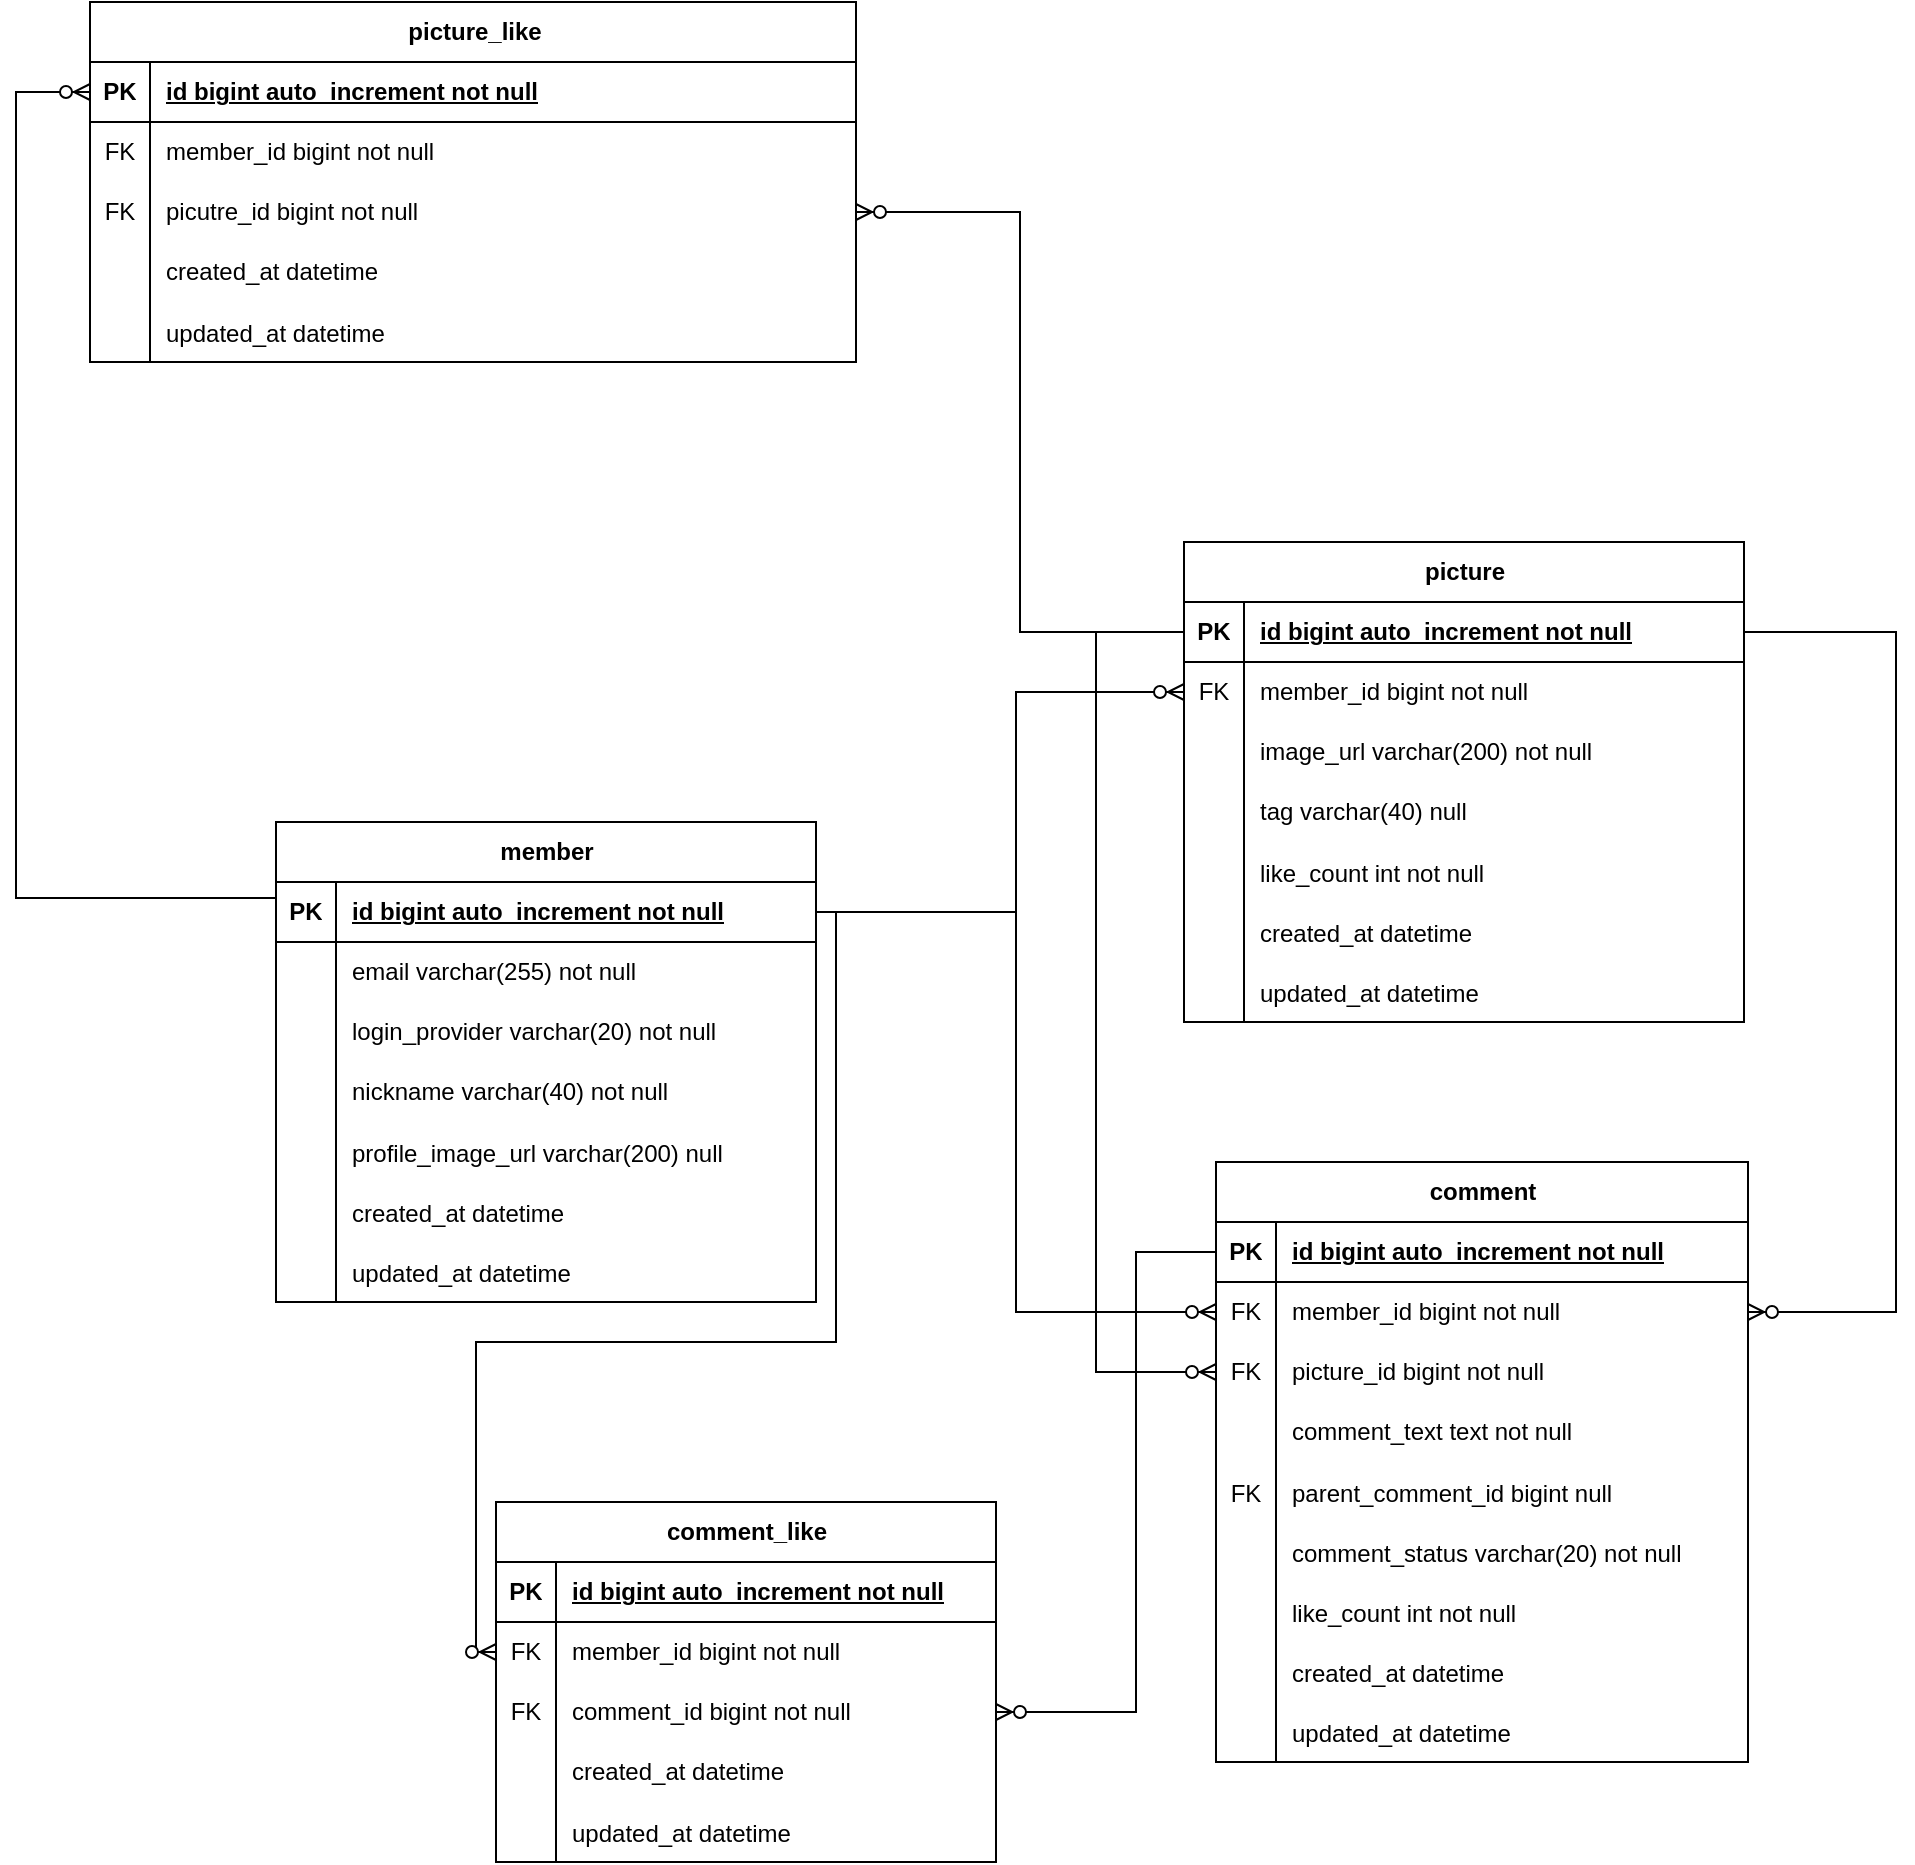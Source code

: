 <mxfile version="24.2.5" type="github">
  <diagram id="C5RBs43oDa-KdzZeNtuy" name="Page-1">
    <mxGraphModel dx="2069" dy="1954" grid="1" gridSize="10" guides="1" tooltips="1" connect="1" arrows="1" fold="1" page="1" pageScale="1" pageWidth="827" pageHeight="1169" math="0" shadow="0">
      <root>
        <mxCell id="WIyWlLk6GJQsqaUBKTNV-0" />
        <mxCell id="WIyWlLk6GJQsqaUBKTNV-1" parent="WIyWlLk6GJQsqaUBKTNV-0" />
        <mxCell id="ZYRQew-c0iRV19jDSgAl-0" value="member" style="shape=table;startSize=30;container=1;collapsible=1;childLayout=tableLayout;fixedRows=1;rowLines=0;fontStyle=1;align=center;resizeLast=1;html=1;" parent="WIyWlLk6GJQsqaUBKTNV-1" vertex="1">
          <mxGeometry x="-40" y="280" width="270" height="240" as="geometry" />
        </mxCell>
        <mxCell id="ZYRQew-c0iRV19jDSgAl-1" value="" style="shape=tableRow;horizontal=0;startSize=0;swimlaneHead=0;swimlaneBody=0;fillColor=none;collapsible=0;dropTarget=0;points=[[0,0.5],[1,0.5]];portConstraint=eastwest;top=0;left=0;right=0;bottom=1;" parent="ZYRQew-c0iRV19jDSgAl-0" vertex="1">
          <mxGeometry y="30" width="270" height="30" as="geometry" />
        </mxCell>
        <mxCell id="ZYRQew-c0iRV19jDSgAl-2" value="PK" style="shape=partialRectangle;connectable=0;fillColor=none;top=0;left=0;bottom=0;right=0;fontStyle=1;overflow=hidden;whiteSpace=wrap;html=1;" parent="ZYRQew-c0iRV19jDSgAl-1" vertex="1">
          <mxGeometry width="30" height="30" as="geometry">
            <mxRectangle width="30" height="30" as="alternateBounds" />
          </mxGeometry>
        </mxCell>
        <mxCell id="ZYRQew-c0iRV19jDSgAl-3" value="id bigint auto_increment not null" style="shape=partialRectangle;connectable=0;fillColor=none;top=0;left=0;bottom=0;right=0;align=left;spacingLeft=6;fontStyle=5;overflow=hidden;whiteSpace=wrap;html=1;" parent="ZYRQew-c0iRV19jDSgAl-1" vertex="1">
          <mxGeometry x="30" width="240" height="30" as="geometry">
            <mxRectangle width="240" height="30" as="alternateBounds" />
          </mxGeometry>
        </mxCell>
        <mxCell id="ZYRQew-c0iRV19jDSgAl-4" value="" style="shape=tableRow;horizontal=0;startSize=0;swimlaneHead=0;swimlaneBody=0;fillColor=none;collapsible=0;dropTarget=0;points=[[0,0.5],[1,0.5]];portConstraint=eastwest;top=0;left=0;right=0;bottom=0;" parent="ZYRQew-c0iRV19jDSgAl-0" vertex="1">
          <mxGeometry y="60" width="270" height="30" as="geometry" />
        </mxCell>
        <mxCell id="ZYRQew-c0iRV19jDSgAl-5" value="" style="shape=partialRectangle;connectable=0;fillColor=none;top=0;left=0;bottom=0;right=0;editable=1;overflow=hidden;whiteSpace=wrap;html=1;" parent="ZYRQew-c0iRV19jDSgAl-4" vertex="1">
          <mxGeometry width="30" height="30" as="geometry">
            <mxRectangle width="30" height="30" as="alternateBounds" />
          </mxGeometry>
        </mxCell>
        <mxCell id="ZYRQew-c0iRV19jDSgAl-6" value="email varchar(255) not null" style="shape=partialRectangle;connectable=0;fillColor=none;top=0;left=0;bottom=0;right=0;align=left;spacingLeft=6;overflow=hidden;whiteSpace=wrap;html=1;" parent="ZYRQew-c0iRV19jDSgAl-4" vertex="1">
          <mxGeometry x="30" width="240" height="30" as="geometry">
            <mxRectangle width="240" height="30" as="alternateBounds" />
          </mxGeometry>
        </mxCell>
        <mxCell id="ZYRQew-c0iRV19jDSgAl-7" value="" style="shape=tableRow;horizontal=0;startSize=0;swimlaneHead=0;swimlaneBody=0;fillColor=none;collapsible=0;dropTarget=0;points=[[0,0.5],[1,0.5]];portConstraint=eastwest;top=0;left=0;right=0;bottom=0;" parent="ZYRQew-c0iRV19jDSgAl-0" vertex="1">
          <mxGeometry y="90" width="270" height="30" as="geometry" />
        </mxCell>
        <mxCell id="ZYRQew-c0iRV19jDSgAl-8" value="" style="shape=partialRectangle;connectable=0;fillColor=none;top=0;left=0;bottom=0;right=0;editable=1;overflow=hidden;whiteSpace=wrap;html=1;" parent="ZYRQew-c0iRV19jDSgAl-7" vertex="1">
          <mxGeometry width="30" height="30" as="geometry">
            <mxRectangle width="30" height="30" as="alternateBounds" />
          </mxGeometry>
        </mxCell>
        <mxCell id="ZYRQew-c0iRV19jDSgAl-9" value="login_provider varchar(20) not null" style="shape=partialRectangle;connectable=0;fillColor=none;top=0;left=0;bottom=0;right=0;align=left;spacingLeft=6;overflow=hidden;whiteSpace=wrap;html=1;" parent="ZYRQew-c0iRV19jDSgAl-7" vertex="1">
          <mxGeometry x="30" width="240" height="30" as="geometry">
            <mxRectangle width="240" height="30" as="alternateBounds" />
          </mxGeometry>
        </mxCell>
        <mxCell id="ZYRQew-c0iRV19jDSgAl-10" value="" style="shape=tableRow;horizontal=0;startSize=0;swimlaneHead=0;swimlaneBody=0;fillColor=none;collapsible=0;dropTarget=0;points=[[0,0.5],[1,0.5]];portConstraint=eastwest;top=0;left=0;right=0;bottom=0;" parent="ZYRQew-c0iRV19jDSgAl-0" vertex="1">
          <mxGeometry y="120" width="270" height="30" as="geometry" />
        </mxCell>
        <mxCell id="ZYRQew-c0iRV19jDSgAl-11" value="" style="shape=partialRectangle;connectable=0;fillColor=none;top=0;left=0;bottom=0;right=0;editable=1;overflow=hidden;whiteSpace=wrap;html=1;" parent="ZYRQew-c0iRV19jDSgAl-10" vertex="1">
          <mxGeometry width="30" height="30" as="geometry">
            <mxRectangle width="30" height="30" as="alternateBounds" />
          </mxGeometry>
        </mxCell>
        <mxCell id="ZYRQew-c0iRV19jDSgAl-12" value="nickname varchar(40) not null" style="shape=partialRectangle;connectable=0;fillColor=none;top=0;left=0;bottom=0;right=0;align=left;spacingLeft=6;overflow=hidden;whiteSpace=wrap;html=1;" parent="ZYRQew-c0iRV19jDSgAl-10" vertex="1">
          <mxGeometry x="30" width="240" height="30" as="geometry">
            <mxRectangle width="240" height="30" as="alternateBounds" />
          </mxGeometry>
        </mxCell>
        <mxCell id="ZYRQew-c0iRV19jDSgAl-13" value="" style="shape=tableRow;horizontal=0;startSize=0;swimlaneHead=0;swimlaneBody=0;fillColor=none;collapsible=0;dropTarget=0;points=[[0,0.5],[1,0.5]];portConstraint=eastwest;top=0;left=0;right=0;bottom=0;" parent="ZYRQew-c0iRV19jDSgAl-0" vertex="1">
          <mxGeometry y="150" width="270" height="30" as="geometry" />
        </mxCell>
        <mxCell id="ZYRQew-c0iRV19jDSgAl-14" value="" style="shape=partialRectangle;connectable=0;fillColor=none;top=0;left=0;bottom=0;right=0;editable=1;overflow=hidden;" parent="ZYRQew-c0iRV19jDSgAl-13" vertex="1">
          <mxGeometry width="30" height="30" as="geometry">
            <mxRectangle width="30" height="30" as="alternateBounds" />
          </mxGeometry>
        </mxCell>
        <mxCell id="ZYRQew-c0iRV19jDSgAl-15" value="profile_image_url varchar(200) null" style="shape=partialRectangle;connectable=0;fillColor=none;top=0;left=0;bottom=0;right=0;align=left;spacingLeft=6;overflow=hidden;" parent="ZYRQew-c0iRV19jDSgAl-13" vertex="1">
          <mxGeometry x="30" width="240" height="30" as="geometry">
            <mxRectangle width="240" height="30" as="alternateBounds" />
          </mxGeometry>
        </mxCell>
        <mxCell id="ZYRQew-c0iRV19jDSgAl-16" value="" style="shape=tableRow;horizontal=0;startSize=0;swimlaneHead=0;swimlaneBody=0;fillColor=none;collapsible=0;dropTarget=0;points=[[0,0.5],[1,0.5]];portConstraint=eastwest;top=0;left=0;right=0;bottom=0;" parent="ZYRQew-c0iRV19jDSgAl-0" vertex="1">
          <mxGeometry y="180" width="270" height="30" as="geometry" />
        </mxCell>
        <mxCell id="ZYRQew-c0iRV19jDSgAl-17" value="" style="shape=partialRectangle;connectable=0;fillColor=none;top=0;left=0;bottom=0;right=0;editable=1;overflow=hidden;" parent="ZYRQew-c0iRV19jDSgAl-16" vertex="1">
          <mxGeometry width="30" height="30" as="geometry">
            <mxRectangle width="30" height="30" as="alternateBounds" />
          </mxGeometry>
        </mxCell>
        <mxCell id="ZYRQew-c0iRV19jDSgAl-18" value="created_at datetime" style="shape=partialRectangle;connectable=0;fillColor=none;top=0;left=0;bottom=0;right=0;align=left;spacingLeft=6;overflow=hidden;" parent="ZYRQew-c0iRV19jDSgAl-16" vertex="1">
          <mxGeometry x="30" width="240" height="30" as="geometry">
            <mxRectangle width="240" height="30" as="alternateBounds" />
          </mxGeometry>
        </mxCell>
        <mxCell id="ZYRQew-c0iRV19jDSgAl-19" value="" style="shape=tableRow;horizontal=0;startSize=0;swimlaneHead=0;swimlaneBody=0;fillColor=none;collapsible=0;dropTarget=0;points=[[0,0.5],[1,0.5]];portConstraint=eastwest;top=0;left=0;right=0;bottom=0;" parent="ZYRQew-c0iRV19jDSgAl-0" vertex="1">
          <mxGeometry y="210" width="270" height="30" as="geometry" />
        </mxCell>
        <mxCell id="ZYRQew-c0iRV19jDSgAl-20" value="" style="shape=partialRectangle;connectable=0;fillColor=none;top=0;left=0;bottom=0;right=0;editable=1;overflow=hidden;" parent="ZYRQew-c0iRV19jDSgAl-19" vertex="1">
          <mxGeometry width="30" height="30" as="geometry">
            <mxRectangle width="30" height="30" as="alternateBounds" />
          </mxGeometry>
        </mxCell>
        <mxCell id="ZYRQew-c0iRV19jDSgAl-21" value="updated_at datetime" style="shape=partialRectangle;connectable=0;fillColor=none;top=0;left=0;bottom=0;right=0;align=left;spacingLeft=6;overflow=hidden;" parent="ZYRQew-c0iRV19jDSgAl-19" vertex="1">
          <mxGeometry x="30" width="240" height="30" as="geometry">
            <mxRectangle width="240" height="30" as="alternateBounds" />
          </mxGeometry>
        </mxCell>
        <mxCell id="ZYRQew-c0iRV19jDSgAl-22" value="" style="fontSize=12;html=1;endArrow=ERzeroToMany;endFill=1;rounded=0;entryX=0;entryY=0.5;entryDx=0;entryDy=0;exitX=1;exitY=0.5;exitDx=0;exitDy=0;edgeStyle=orthogonalEdgeStyle;" parent="WIyWlLk6GJQsqaUBKTNV-1" source="ZYRQew-c0iRV19jDSgAl-1" target="ZYRQew-c0iRV19jDSgAl-43" edge="1">
          <mxGeometry width="100" height="100" relative="1" as="geometry">
            <mxPoint x="550" y="240" as="sourcePoint" />
            <mxPoint x="630" y="140" as="targetPoint" />
            <Array as="points">
              <mxPoint x="330" y="325" />
              <mxPoint x="330" y="215" />
            </Array>
          </mxGeometry>
        </mxCell>
        <mxCell id="ZYRQew-c0iRV19jDSgAl-23" value="picture_like" style="shape=table;startSize=30;container=1;collapsible=1;childLayout=tableLayout;fixedRows=1;rowLines=0;fontStyle=1;align=center;resizeLast=1;html=1;" parent="WIyWlLk6GJQsqaUBKTNV-1" vertex="1">
          <mxGeometry x="-133" y="-130" width="383" height="180" as="geometry" />
        </mxCell>
        <mxCell id="ZYRQew-c0iRV19jDSgAl-24" value="" style="shape=tableRow;horizontal=0;startSize=0;swimlaneHead=0;swimlaneBody=0;fillColor=none;collapsible=0;dropTarget=0;points=[[0,0.5],[1,0.5]];portConstraint=eastwest;top=0;left=0;right=0;bottom=1;" parent="ZYRQew-c0iRV19jDSgAl-23" vertex="1">
          <mxGeometry y="30" width="383" height="30" as="geometry" />
        </mxCell>
        <mxCell id="ZYRQew-c0iRV19jDSgAl-25" value="PK" style="shape=partialRectangle;connectable=0;fillColor=none;top=0;left=0;bottom=0;right=0;fontStyle=1;overflow=hidden;whiteSpace=wrap;html=1;" parent="ZYRQew-c0iRV19jDSgAl-24" vertex="1">
          <mxGeometry width="30" height="30" as="geometry">
            <mxRectangle width="30" height="30" as="alternateBounds" />
          </mxGeometry>
        </mxCell>
        <mxCell id="ZYRQew-c0iRV19jDSgAl-26" value="id bigint auto_increment not null" style="shape=partialRectangle;connectable=0;fillColor=none;top=0;left=0;bottom=0;right=0;align=left;spacingLeft=6;fontStyle=5;overflow=hidden;whiteSpace=wrap;html=1;" parent="ZYRQew-c0iRV19jDSgAl-24" vertex="1">
          <mxGeometry x="30" width="353" height="30" as="geometry">
            <mxRectangle width="353" height="30" as="alternateBounds" />
          </mxGeometry>
        </mxCell>
        <mxCell id="ZYRQew-c0iRV19jDSgAl-27" value="" style="shape=tableRow;horizontal=0;startSize=0;swimlaneHead=0;swimlaneBody=0;fillColor=none;collapsible=0;dropTarget=0;points=[[0,0.5],[1,0.5]];portConstraint=eastwest;top=0;left=0;right=0;bottom=0;" parent="ZYRQew-c0iRV19jDSgAl-23" vertex="1">
          <mxGeometry y="60" width="383" height="30" as="geometry" />
        </mxCell>
        <mxCell id="ZYRQew-c0iRV19jDSgAl-28" value="&lt;div&gt;FK&lt;/div&gt;" style="shape=partialRectangle;connectable=0;fillColor=none;top=0;left=0;bottom=0;right=0;editable=1;overflow=hidden;whiteSpace=wrap;html=1;" parent="ZYRQew-c0iRV19jDSgAl-27" vertex="1">
          <mxGeometry width="30" height="30" as="geometry">
            <mxRectangle width="30" height="30" as="alternateBounds" />
          </mxGeometry>
        </mxCell>
        <mxCell id="ZYRQew-c0iRV19jDSgAl-29" value="member_id bigint not null" style="shape=partialRectangle;connectable=0;fillColor=none;top=0;left=0;bottom=0;right=0;align=left;spacingLeft=6;overflow=hidden;whiteSpace=wrap;html=1;" parent="ZYRQew-c0iRV19jDSgAl-27" vertex="1">
          <mxGeometry x="30" width="353" height="30" as="geometry">
            <mxRectangle width="353" height="30" as="alternateBounds" />
          </mxGeometry>
        </mxCell>
        <mxCell id="ZYRQew-c0iRV19jDSgAl-30" value="" style="shape=tableRow;horizontal=0;startSize=0;swimlaneHead=0;swimlaneBody=0;fillColor=none;collapsible=0;dropTarget=0;points=[[0,0.5],[1,0.5]];portConstraint=eastwest;top=0;left=0;right=0;bottom=0;" parent="ZYRQew-c0iRV19jDSgAl-23" vertex="1">
          <mxGeometry y="90" width="383" height="30" as="geometry" />
        </mxCell>
        <mxCell id="ZYRQew-c0iRV19jDSgAl-31" value="FK" style="shape=partialRectangle;connectable=0;fillColor=none;top=0;left=0;bottom=0;right=0;editable=1;overflow=hidden;whiteSpace=wrap;html=1;" parent="ZYRQew-c0iRV19jDSgAl-30" vertex="1">
          <mxGeometry width="30" height="30" as="geometry">
            <mxRectangle width="30" height="30" as="alternateBounds" />
          </mxGeometry>
        </mxCell>
        <mxCell id="ZYRQew-c0iRV19jDSgAl-32" value="picutre_id bigint not null" style="shape=partialRectangle;connectable=0;fillColor=none;top=0;left=0;bottom=0;right=0;align=left;spacingLeft=6;overflow=hidden;whiteSpace=wrap;html=1;" parent="ZYRQew-c0iRV19jDSgAl-30" vertex="1">
          <mxGeometry x="30" width="353" height="30" as="geometry">
            <mxRectangle width="353" height="30" as="alternateBounds" />
          </mxGeometry>
        </mxCell>
        <mxCell id="ZYRQew-c0iRV19jDSgAl-33" value="" style="shape=tableRow;horizontal=0;startSize=0;swimlaneHead=0;swimlaneBody=0;fillColor=none;collapsible=0;dropTarget=0;points=[[0,0.5],[1,0.5]];portConstraint=eastwest;top=0;left=0;right=0;bottom=0;" parent="ZYRQew-c0iRV19jDSgAl-23" vertex="1">
          <mxGeometry y="120" width="383" height="30" as="geometry" />
        </mxCell>
        <mxCell id="ZYRQew-c0iRV19jDSgAl-34" value="" style="shape=partialRectangle;connectable=0;fillColor=none;top=0;left=0;bottom=0;right=0;editable=1;overflow=hidden;whiteSpace=wrap;html=1;" parent="ZYRQew-c0iRV19jDSgAl-33" vertex="1">
          <mxGeometry width="30" height="30" as="geometry">
            <mxRectangle width="30" height="30" as="alternateBounds" />
          </mxGeometry>
        </mxCell>
        <mxCell id="ZYRQew-c0iRV19jDSgAl-35" value="created_at datetime" style="shape=partialRectangle;connectable=0;fillColor=none;top=0;left=0;bottom=0;right=0;align=left;spacingLeft=6;overflow=hidden;whiteSpace=wrap;html=1;" parent="ZYRQew-c0iRV19jDSgAl-33" vertex="1">
          <mxGeometry x="30" width="353" height="30" as="geometry">
            <mxRectangle width="353" height="30" as="alternateBounds" />
          </mxGeometry>
        </mxCell>
        <mxCell id="ZYRQew-c0iRV19jDSgAl-36" value="" style="shape=tableRow;horizontal=0;startSize=0;swimlaneHead=0;swimlaneBody=0;fillColor=none;collapsible=0;dropTarget=0;points=[[0,0.5],[1,0.5]];portConstraint=eastwest;top=0;left=0;right=0;bottom=0;" parent="ZYRQew-c0iRV19jDSgAl-23" vertex="1">
          <mxGeometry y="150" width="383" height="30" as="geometry" />
        </mxCell>
        <mxCell id="ZYRQew-c0iRV19jDSgAl-37" value="" style="shape=partialRectangle;connectable=0;fillColor=none;top=0;left=0;bottom=0;right=0;editable=1;overflow=hidden;" parent="ZYRQew-c0iRV19jDSgAl-36" vertex="1">
          <mxGeometry width="30" height="30" as="geometry">
            <mxRectangle width="30" height="30" as="alternateBounds" />
          </mxGeometry>
        </mxCell>
        <mxCell id="ZYRQew-c0iRV19jDSgAl-38" value="updated_at datetime" style="shape=partialRectangle;connectable=0;fillColor=none;top=0;left=0;bottom=0;right=0;align=left;spacingLeft=6;overflow=hidden;" parent="ZYRQew-c0iRV19jDSgAl-36" vertex="1">
          <mxGeometry x="30" width="353" height="30" as="geometry">
            <mxRectangle width="353" height="30" as="alternateBounds" />
          </mxGeometry>
        </mxCell>
        <mxCell id="ZYRQew-c0iRV19jDSgAl-39" value="picture" style="shape=table;startSize=30;container=1;collapsible=1;childLayout=tableLayout;fixedRows=1;rowLines=0;fontStyle=1;align=center;resizeLast=1;html=1;" parent="WIyWlLk6GJQsqaUBKTNV-1" vertex="1">
          <mxGeometry x="414" y="140" width="280" height="240" as="geometry" />
        </mxCell>
        <mxCell id="ZYRQew-c0iRV19jDSgAl-40" value="" style="shape=tableRow;horizontal=0;startSize=0;swimlaneHead=0;swimlaneBody=0;fillColor=none;collapsible=0;dropTarget=0;points=[[0,0.5],[1,0.5]];portConstraint=eastwest;top=0;left=0;right=0;bottom=1;" parent="ZYRQew-c0iRV19jDSgAl-39" vertex="1">
          <mxGeometry y="30" width="280" height="30" as="geometry" />
        </mxCell>
        <mxCell id="ZYRQew-c0iRV19jDSgAl-41" value="PK" style="shape=partialRectangle;connectable=0;fillColor=none;top=0;left=0;bottom=0;right=0;fontStyle=1;overflow=hidden;whiteSpace=wrap;html=1;" parent="ZYRQew-c0iRV19jDSgAl-40" vertex="1">
          <mxGeometry width="30" height="30" as="geometry">
            <mxRectangle width="30" height="30" as="alternateBounds" />
          </mxGeometry>
        </mxCell>
        <mxCell id="ZYRQew-c0iRV19jDSgAl-42" value="id bigint auto_increment not null" style="shape=partialRectangle;connectable=0;fillColor=none;top=0;left=0;bottom=0;right=0;align=left;spacingLeft=6;fontStyle=5;overflow=hidden;whiteSpace=wrap;html=1;" parent="ZYRQew-c0iRV19jDSgAl-40" vertex="1">
          <mxGeometry x="30" width="250" height="30" as="geometry">
            <mxRectangle width="250" height="30" as="alternateBounds" />
          </mxGeometry>
        </mxCell>
        <mxCell id="ZYRQew-c0iRV19jDSgAl-43" value="" style="shape=tableRow;horizontal=0;startSize=0;swimlaneHead=0;swimlaneBody=0;fillColor=none;collapsible=0;dropTarget=0;points=[[0,0.5],[1,0.5]];portConstraint=eastwest;top=0;left=0;right=0;bottom=0;" parent="ZYRQew-c0iRV19jDSgAl-39" vertex="1">
          <mxGeometry y="60" width="280" height="30" as="geometry" />
        </mxCell>
        <mxCell id="ZYRQew-c0iRV19jDSgAl-44" value="FK" style="shape=partialRectangle;connectable=0;fillColor=none;top=0;left=0;bottom=0;right=0;editable=1;overflow=hidden;whiteSpace=wrap;html=1;" parent="ZYRQew-c0iRV19jDSgAl-43" vertex="1">
          <mxGeometry width="30" height="30" as="geometry">
            <mxRectangle width="30" height="30" as="alternateBounds" />
          </mxGeometry>
        </mxCell>
        <mxCell id="ZYRQew-c0iRV19jDSgAl-45" value="member_id bigint not null" style="shape=partialRectangle;connectable=0;fillColor=none;top=0;left=0;bottom=0;right=0;align=left;spacingLeft=6;overflow=hidden;whiteSpace=wrap;html=1;" parent="ZYRQew-c0iRV19jDSgAl-43" vertex="1">
          <mxGeometry x="30" width="250" height="30" as="geometry">
            <mxRectangle width="250" height="30" as="alternateBounds" />
          </mxGeometry>
        </mxCell>
        <mxCell id="ZYRQew-c0iRV19jDSgAl-46" value="" style="shape=tableRow;horizontal=0;startSize=0;swimlaneHead=0;swimlaneBody=0;fillColor=none;collapsible=0;dropTarget=0;points=[[0,0.5],[1,0.5]];portConstraint=eastwest;top=0;left=0;right=0;bottom=0;" parent="ZYRQew-c0iRV19jDSgAl-39" vertex="1">
          <mxGeometry y="90" width="280" height="30" as="geometry" />
        </mxCell>
        <mxCell id="ZYRQew-c0iRV19jDSgAl-47" value="" style="shape=partialRectangle;connectable=0;fillColor=none;top=0;left=0;bottom=0;right=0;editable=1;overflow=hidden;whiteSpace=wrap;html=1;" parent="ZYRQew-c0iRV19jDSgAl-46" vertex="1">
          <mxGeometry width="30" height="30" as="geometry">
            <mxRectangle width="30" height="30" as="alternateBounds" />
          </mxGeometry>
        </mxCell>
        <mxCell id="ZYRQew-c0iRV19jDSgAl-48" value="image_url varchar(200) not null" style="shape=partialRectangle;connectable=0;fillColor=none;top=0;left=0;bottom=0;right=0;align=left;spacingLeft=6;overflow=hidden;whiteSpace=wrap;html=1;" parent="ZYRQew-c0iRV19jDSgAl-46" vertex="1">
          <mxGeometry x="30" width="250" height="30" as="geometry">
            <mxRectangle width="250" height="30" as="alternateBounds" />
          </mxGeometry>
        </mxCell>
        <mxCell id="ZYRQew-c0iRV19jDSgAl-49" value="" style="shape=tableRow;horizontal=0;startSize=0;swimlaneHead=0;swimlaneBody=0;fillColor=none;collapsible=0;dropTarget=0;points=[[0,0.5],[1,0.5]];portConstraint=eastwest;top=0;left=0;right=0;bottom=0;" parent="ZYRQew-c0iRV19jDSgAl-39" vertex="1">
          <mxGeometry y="120" width="280" height="30" as="geometry" />
        </mxCell>
        <mxCell id="ZYRQew-c0iRV19jDSgAl-50" value="" style="shape=partialRectangle;connectable=0;fillColor=none;top=0;left=0;bottom=0;right=0;editable=1;overflow=hidden;whiteSpace=wrap;html=1;" parent="ZYRQew-c0iRV19jDSgAl-49" vertex="1">
          <mxGeometry width="30" height="30" as="geometry">
            <mxRectangle width="30" height="30" as="alternateBounds" />
          </mxGeometry>
        </mxCell>
        <mxCell id="ZYRQew-c0iRV19jDSgAl-51" value="tag varchar(40) null" style="shape=partialRectangle;connectable=0;fillColor=none;top=0;left=0;bottom=0;right=0;align=left;spacingLeft=6;overflow=hidden;whiteSpace=wrap;html=1;" parent="ZYRQew-c0iRV19jDSgAl-49" vertex="1">
          <mxGeometry x="30" width="250" height="30" as="geometry">
            <mxRectangle width="250" height="30" as="alternateBounds" />
          </mxGeometry>
        </mxCell>
        <mxCell id="ZYRQew-c0iRV19jDSgAl-52" value="" style="shape=tableRow;horizontal=0;startSize=0;swimlaneHead=0;swimlaneBody=0;fillColor=none;collapsible=0;dropTarget=0;points=[[0,0.5],[1,0.5]];portConstraint=eastwest;top=0;left=0;right=0;bottom=0;" parent="ZYRQew-c0iRV19jDSgAl-39" vertex="1">
          <mxGeometry y="150" width="280" height="30" as="geometry" />
        </mxCell>
        <mxCell id="ZYRQew-c0iRV19jDSgAl-53" value="" style="shape=partialRectangle;connectable=0;fillColor=none;top=0;left=0;bottom=0;right=0;editable=1;overflow=hidden;" parent="ZYRQew-c0iRV19jDSgAl-52" vertex="1">
          <mxGeometry width="30" height="30" as="geometry">
            <mxRectangle width="30" height="30" as="alternateBounds" />
          </mxGeometry>
        </mxCell>
        <mxCell id="ZYRQew-c0iRV19jDSgAl-54" value="like_count int not null" style="shape=partialRectangle;connectable=0;fillColor=none;top=0;left=0;bottom=0;right=0;align=left;spacingLeft=6;overflow=hidden;" parent="ZYRQew-c0iRV19jDSgAl-52" vertex="1">
          <mxGeometry x="30" width="250" height="30" as="geometry">
            <mxRectangle width="250" height="30" as="alternateBounds" />
          </mxGeometry>
        </mxCell>
        <mxCell id="ZYRQew-c0iRV19jDSgAl-55" value="" style="shape=tableRow;horizontal=0;startSize=0;swimlaneHead=0;swimlaneBody=0;fillColor=none;collapsible=0;dropTarget=0;points=[[0,0.5],[1,0.5]];portConstraint=eastwest;top=0;left=0;right=0;bottom=0;" parent="ZYRQew-c0iRV19jDSgAl-39" vertex="1">
          <mxGeometry y="180" width="280" height="30" as="geometry" />
        </mxCell>
        <mxCell id="ZYRQew-c0iRV19jDSgAl-56" value="" style="shape=partialRectangle;connectable=0;fillColor=none;top=0;left=0;bottom=0;right=0;editable=1;overflow=hidden;" parent="ZYRQew-c0iRV19jDSgAl-55" vertex="1">
          <mxGeometry width="30" height="30" as="geometry">
            <mxRectangle width="30" height="30" as="alternateBounds" />
          </mxGeometry>
        </mxCell>
        <mxCell id="ZYRQew-c0iRV19jDSgAl-57" value="created_at datetime" style="shape=partialRectangle;connectable=0;fillColor=none;top=0;left=0;bottom=0;right=0;align=left;spacingLeft=6;overflow=hidden;" parent="ZYRQew-c0iRV19jDSgAl-55" vertex="1">
          <mxGeometry x="30" width="250" height="30" as="geometry">
            <mxRectangle width="250" height="30" as="alternateBounds" />
          </mxGeometry>
        </mxCell>
        <mxCell id="ZYRQew-c0iRV19jDSgAl-58" value="" style="shape=tableRow;horizontal=0;startSize=0;swimlaneHead=0;swimlaneBody=0;fillColor=none;collapsible=0;dropTarget=0;points=[[0,0.5],[1,0.5]];portConstraint=eastwest;top=0;left=0;right=0;bottom=0;" parent="ZYRQew-c0iRV19jDSgAl-39" vertex="1">
          <mxGeometry y="210" width="280" height="30" as="geometry" />
        </mxCell>
        <mxCell id="ZYRQew-c0iRV19jDSgAl-59" value="" style="shape=partialRectangle;connectable=0;fillColor=none;top=0;left=0;bottom=0;right=0;editable=1;overflow=hidden;" parent="ZYRQew-c0iRV19jDSgAl-58" vertex="1">
          <mxGeometry width="30" height="30" as="geometry">
            <mxRectangle width="30" height="30" as="alternateBounds" />
          </mxGeometry>
        </mxCell>
        <mxCell id="ZYRQew-c0iRV19jDSgAl-60" value="updated_at datetime" style="shape=partialRectangle;connectable=0;fillColor=none;top=0;left=0;bottom=0;right=0;align=left;spacingLeft=6;overflow=hidden;" parent="ZYRQew-c0iRV19jDSgAl-58" vertex="1">
          <mxGeometry x="30" width="250" height="30" as="geometry">
            <mxRectangle width="250" height="30" as="alternateBounds" />
          </mxGeometry>
        </mxCell>
        <mxCell id="ZYRQew-c0iRV19jDSgAl-61" value="" style="fontSize=12;html=1;endArrow=ERzeroToMany;endFill=1;rounded=0;exitX=0;exitY=0.267;exitDx=0;exitDy=0;exitPerimeter=0;entryX=0;entryY=0.5;entryDx=0;entryDy=0;edgeStyle=orthogonalEdgeStyle;" parent="WIyWlLk6GJQsqaUBKTNV-1" source="ZYRQew-c0iRV19jDSgAl-1" target="ZYRQew-c0iRV19jDSgAl-24" edge="1">
          <mxGeometry width="100" height="100" relative="1" as="geometry">
            <mxPoint x="-160" y="390" as="sourcePoint" />
            <mxPoint x="-270" y="530" as="targetPoint" />
            <Array as="points">
              <mxPoint x="-170" y="318" />
              <mxPoint x="-170" y="-85" />
            </Array>
          </mxGeometry>
        </mxCell>
        <mxCell id="ZYRQew-c0iRV19jDSgAl-62" value="" style="fontSize=12;html=1;endArrow=ERzeroToMany;endFill=1;rounded=0;exitX=0;exitY=0.5;exitDx=0;exitDy=0;entryX=1;entryY=0.5;entryDx=0;entryDy=0;edgeStyle=orthogonalEdgeStyle;" parent="WIyWlLk6GJQsqaUBKTNV-1" source="ZYRQew-c0iRV19jDSgAl-40" target="ZYRQew-c0iRV19jDSgAl-30" edge="1">
          <mxGeometry width="100" height="100" relative="1" as="geometry">
            <mxPoint x="730" y="620" as="sourcePoint" />
            <mxPoint x="650" y="360" as="targetPoint" />
          </mxGeometry>
        </mxCell>
        <mxCell id="ZYRQew-c0iRV19jDSgAl-63" value="" style="fontSize=12;html=1;endArrow=ERzeroToMany;endFill=1;rounded=0;entryX=0;entryY=0.5;entryDx=0;entryDy=0;exitX=1;exitY=0.5;exitDx=0;exitDy=0;edgeStyle=orthogonalEdgeStyle;" parent="WIyWlLk6GJQsqaUBKTNV-1" source="ZYRQew-c0iRV19jDSgAl-1" target="ZYRQew-c0iRV19jDSgAl-69" edge="1">
          <mxGeometry width="100" height="100" relative="1" as="geometry">
            <mxPoint x="550" y="700" as="sourcePoint" />
            <mxPoint x="650" y="600" as="targetPoint" />
          </mxGeometry>
        </mxCell>
        <mxCell id="ZYRQew-c0iRV19jDSgAl-64" value="" style="fontSize=12;html=1;endArrow=ERzeroToMany;endFill=1;rounded=0;exitX=1;exitY=0.5;exitDx=0;exitDy=0;entryX=1;entryY=0.5;entryDx=0;entryDy=0;edgeStyle=orthogonalEdgeStyle;" parent="WIyWlLk6GJQsqaUBKTNV-1" source="ZYRQew-c0iRV19jDSgAl-40" target="ZYRQew-c0iRV19jDSgAl-69" edge="1">
          <mxGeometry width="100" height="100" relative="1" as="geometry">
            <mxPoint x="748.5" y="245" as="sourcePoint" />
            <mxPoint x="748.5" y="555" as="targetPoint" />
            <Array as="points">
              <mxPoint x="770" y="185" />
              <mxPoint x="770" y="525" />
            </Array>
          </mxGeometry>
        </mxCell>
        <mxCell id="ZYRQew-c0iRV19jDSgAl-65" value="comment" style="shape=table;startSize=30;container=1;collapsible=1;childLayout=tableLayout;fixedRows=1;rowLines=0;fontStyle=1;align=center;resizeLast=1;html=1;" parent="WIyWlLk6GJQsqaUBKTNV-1" vertex="1">
          <mxGeometry x="430" y="450" width="266" height="300" as="geometry" />
        </mxCell>
        <mxCell id="ZYRQew-c0iRV19jDSgAl-66" value="" style="shape=tableRow;horizontal=0;startSize=0;swimlaneHead=0;swimlaneBody=0;fillColor=none;collapsible=0;dropTarget=0;points=[[0,0.5],[1,0.5]];portConstraint=eastwest;top=0;left=0;right=0;bottom=1;" parent="ZYRQew-c0iRV19jDSgAl-65" vertex="1">
          <mxGeometry y="30" width="266" height="30" as="geometry" />
        </mxCell>
        <mxCell id="ZYRQew-c0iRV19jDSgAl-67" value="PK" style="shape=partialRectangle;connectable=0;fillColor=none;top=0;left=0;bottom=0;right=0;fontStyle=1;overflow=hidden;whiteSpace=wrap;html=1;" parent="ZYRQew-c0iRV19jDSgAl-66" vertex="1">
          <mxGeometry width="30" height="30" as="geometry">
            <mxRectangle width="30" height="30" as="alternateBounds" />
          </mxGeometry>
        </mxCell>
        <mxCell id="ZYRQew-c0iRV19jDSgAl-68" value="id bigint auto_increment not null" style="shape=partialRectangle;connectable=0;fillColor=none;top=0;left=0;bottom=0;right=0;align=left;spacingLeft=6;fontStyle=5;overflow=hidden;whiteSpace=wrap;html=1;" parent="ZYRQew-c0iRV19jDSgAl-66" vertex="1">
          <mxGeometry x="30" width="236" height="30" as="geometry">
            <mxRectangle width="236" height="30" as="alternateBounds" />
          </mxGeometry>
        </mxCell>
        <mxCell id="ZYRQew-c0iRV19jDSgAl-69" value="" style="shape=tableRow;horizontal=0;startSize=0;swimlaneHead=0;swimlaneBody=0;fillColor=none;collapsible=0;dropTarget=0;points=[[0,0.5],[1,0.5]];portConstraint=eastwest;top=0;left=0;right=0;bottom=0;" parent="ZYRQew-c0iRV19jDSgAl-65" vertex="1">
          <mxGeometry y="60" width="266" height="30" as="geometry" />
        </mxCell>
        <mxCell id="ZYRQew-c0iRV19jDSgAl-70" value="FK" style="shape=partialRectangle;connectable=0;fillColor=none;top=0;left=0;bottom=0;right=0;editable=1;overflow=hidden;whiteSpace=wrap;html=1;" parent="ZYRQew-c0iRV19jDSgAl-69" vertex="1">
          <mxGeometry width="30" height="30" as="geometry">
            <mxRectangle width="30" height="30" as="alternateBounds" />
          </mxGeometry>
        </mxCell>
        <mxCell id="ZYRQew-c0iRV19jDSgAl-71" value="member_id bigint not null" style="shape=partialRectangle;connectable=0;fillColor=none;top=0;left=0;bottom=0;right=0;align=left;spacingLeft=6;overflow=hidden;whiteSpace=wrap;html=1;" parent="ZYRQew-c0iRV19jDSgAl-69" vertex="1">
          <mxGeometry x="30" width="236" height="30" as="geometry">
            <mxRectangle width="236" height="30" as="alternateBounds" />
          </mxGeometry>
        </mxCell>
        <mxCell id="ZYRQew-c0iRV19jDSgAl-72" value="" style="shape=tableRow;horizontal=0;startSize=0;swimlaneHead=0;swimlaneBody=0;fillColor=none;collapsible=0;dropTarget=0;points=[[0,0.5],[1,0.5]];portConstraint=eastwest;top=0;left=0;right=0;bottom=0;" parent="ZYRQew-c0iRV19jDSgAl-65" vertex="1">
          <mxGeometry y="90" width="266" height="30" as="geometry" />
        </mxCell>
        <mxCell id="ZYRQew-c0iRV19jDSgAl-73" value="FK" style="shape=partialRectangle;connectable=0;fillColor=none;top=0;left=0;bottom=0;right=0;editable=1;overflow=hidden;whiteSpace=wrap;html=1;" parent="ZYRQew-c0iRV19jDSgAl-72" vertex="1">
          <mxGeometry width="30" height="30" as="geometry">
            <mxRectangle width="30" height="30" as="alternateBounds" />
          </mxGeometry>
        </mxCell>
        <mxCell id="ZYRQew-c0iRV19jDSgAl-74" value="picture_id bigint not null" style="shape=partialRectangle;connectable=0;fillColor=none;top=0;left=0;bottom=0;right=0;align=left;spacingLeft=6;overflow=hidden;whiteSpace=wrap;html=1;" parent="ZYRQew-c0iRV19jDSgAl-72" vertex="1">
          <mxGeometry x="30" width="236" height="30" as="geometry">
            <mxRectangle width="236" height="30" as="alternateBounds" />
          </mxGeometry>
        </mxCell>
        <mxCell id="ZYRQew-c0iRV19jDSgAl-75" value="" style="shape=tableRow;horizontal=0;startSize=0;swimlaneHead=0;swimlaneBody=0;fillColor=none;collapsible=0;dropTarget=0;points=[[0,0.5],[1,0.5]];portConstraint=eastwest;top=0;left=0;right=0;bottom=0;" parent="ZYRQew-c0iRV19jDSgAl-65" vertex="1">
          <mxGeometry y="120" width="266" height="30" as="geometry" />
        </mxCell>
        <mxCell id="ZYRQew-c0iRV19jDSgAl-76" value="" style="shape=partialRectangle;connectable=0;fillColor=none;top=0;left=0;bottom=0;right=0;editable=1;overflow=hidden;whiteSpace=wrap;html=1;" parent="ZYRQew-c0iRV19jDSgAl-75" vertex="1">
          <mxGeometry width="30" height="30" as="geometry">
            <mxRectangle width="30" height="30" as="alternateBounds" />
          </mxGeometry>
        </mxCell>
        <mxCell id="ZYRQew-c0iRV19jDSgAl-77" value="comment_text text not null" style="shape=partialRectangle;connectable=0;fillColor=none;top=0;left=0;bottom=0;right=0;align=left;spacingLeft=6;overflow=hidden;whiteSpace=wrap;html=1;" parent="ZYRQew-c0iRV19jDSgAl-75" vertex="1">
          <mxGeometry x="30" width="236" height="30" as="geometry">
            <mxRectangle width="236" height="30" as="alternateBounds" />
          </mxGeometry>
        </mxCell>
        <mxCell id="ZYRQew-c0iRV19jDSgAl-78" value="" style="shape=tableRow;horizontal=0;startSize=0;swimlaneHead=0;swimlaneBody=0;fillColor=none;collapsible=0;dropTarget=0;points=[[0,0.5],[1,0.5]];portConstraint=eastwest;top=0;left=0;right=0;bottom=0;" parent="ZYRQew-c0iRV19jDSgAl-65" vertex="1">
          <mxGeometry y="150" width="266" height="30" as="geometry" />
        </mxCell>
        <mxCell id="ZYRQew-c0iRV19jDSgAl-79" value="FK" style="shape=partialRectangle;connectable=0;fillColor=none;top=0;left=0;bottom=0;right=0;editable=1;overflow=hidden;" parent="ZYRQew-c0iRV19jDSgAl-78" vertex="1">
          <mxGeometry width="30" height="30" as="geometry">
            <mxRectangle width="30" height="30" as="alternateBounds" />
          </mxGeometry>
        </mxCell>
        <mxCell id="ZYRQew-c0iRV19jDSgAl-80" value="parent_comment_id bigint null" style="shape=partialRectangle;connectable=0;fillColor=none;top=0;left=0;bottom=0;right=0;align=left;spacingLeft=6;overflow=hidden;" parent="ZYRQew-c0iRV19jDSgAl-78" vertex="1">
          <mxGeometry x="30" width="236" height="30" as="geometry">
            <mxRectangle width="236" height="30" as="alternateBounds" />
          </mxGeometry>
        </mxCell>
        <mxCell id="ZYRQew-c0iRV19jDSgAl-81" value="" style="shape=tableRow;horizontal=0;startSize=0;swimlaneHead=0;swimlaneBody=0;fillColor=none;collapsible=0;dropTarget=0;points=[[0,0.5],[1,0.5]];portConstraint=eastwest;top=0;left=0;right=0;bottom=0;" parent="ZYRQew-c0iRV19jDSgAl-65" vertex="1">
          <mxGeometry y="180" width="266" height="30" as="geometry" />
        </mxCell>
        <mxCell id="ZYRQew-c0iRV19jDSgAl-82" value="" style="shape=partialRectangle;connectable=0;fillColor=none;top=0;left=0;bottom=0;right=0;editable=1;overflow=hidden;" parent="ZYRQew-c0iRV19jDSgAl-81" vertex="1">
          <mxGeometry width="30" height="30" as="geometry">
            <mxRectangle width="30" height="30" as="alternateBounds" />
          </mxGeometry>
        </mxCell>
        <mxCell id="ZYRQew-c0iRV19jDSgAl-83" value="comment_status varchar(20) not null" style="shape=partialRectangle;connectable=0;fillColor=none;top=0;left=0;bottom=0;right=0;align=left;spacingLeft=6;overflow=hidden;" parent="ZYRQew-c0iRV19jDSgAl-81" vertex="1">
          <mxGeometry x="30" width="236" height="30" as="geometry">
            <mxRectangle width="236" height="30" as="alternateBounds" />
          </mxGeometry>
        </mxCell>
        <mxCell id="XJac74hVsaHMN-pz74FK-16" value="" style="shape=tableRow;horizontal=0;startSize=0;swimlaneHead=0;swimlaneBody=0;fillColor=none;collapsible=0;dropTarget=0;points=[[0,0.5],[1,0.5]];portConstraint=eastwest;top=0;left=0;right=0;bottom=0;" vertex="1" parent="ZYRQew-c0iRV19jDSgAl-65">
          <mxGeometry y="210" width="266" height="30" as="geometry" />
        </mxCell>
        <mxCell id="XJac74hVsaHMN-pz74FK-17" value="" style="shape=partialRectangle;connectable=0;fillColor=none;top=0;left=0;bottom=0;right=0;editable=1;overflow=hidden;" vertex="1" parent="XJac74hVsaHMN-pz74FK-16">
          <mxGeometry width="30" height="30" as="geometry">
            <mxRectangle width="30" height="30" as="alternateBounds" />
          </mxGeometry>
        </mxCell>
        <mxCell id="XJac74hVsaHMN-pz74FK-18" value="like_count int not null" style="shape=partialRectangle;connectable=0;fillColor=none;top=0;left=0;bottom=0;right=0;align=left;spacingLeft=6;overflow=hidden;" vertex="1" parent="XJac74hVsaHMN-pz74FK-16">
          <mxGeometry x="30" width="236" height="30" as="geometry">
            <mxRectangle width="236" height="30" as="alternateBounds" />
          </mxGeometry>
        </mxCell>
        <mxCell id="ZYRQew-c0iRV19jDSgAl-84" value="" style="shape=tableRow;horizontal=0;startSize=0;swimlaneHead=0;swimlaneBody=0;fillColor=none;collapsible=0;dropTarget=0;points=[[0,0.5],[1,0.5]];portConstraint=eastwest;top=0;left=0;right=0;bottom=0;" parent="ZYRQew-c0iRV19jDSgAl-65" vertex="1">
          <mxGeometry y="240" width="266" height="30" as="geometry" />
        </mxCell>
        <mxCell id="ZYRQew-c0iRV19jDSgAl-85" value="" style="shape=partialRectangle;connectable=0;fillColor=none;top=0;left=0;bottom=0;right=0;editable=1;overflow=hidden;" parent="ZYRQew-c0iRV19jDSgAl-84" vertex="1">
          <mxGeometry width="30" height="30" as="geometry">
            <mxRectangle width="30" height="30" as="alternateBounds" />
          </mxGeometry>
        </mxCell>
        <mxCell id="ZYRQew-c0iRV19jDSgAl-86" value="created_at datetime" style="shape=partialRectangle;connectable=0;fillColor=none;top=0;left=0;bottom=0;right=0;align=left;spacingLeft=6;overflow=hidden;" parent="ZYRQew-c0iRV19jDSgAl-84" vertex="1">
          <mxGeometry x="30" width="236" height="30" as="geometry">
            <mxRectangle width="236" height="30" as="alternateBounds" />
          </mxGeometry>
        </mxCell>
        <mxCell id="ZYRQew-c0iRV19jDSgAl-87" value="" style="shape=tableRow;horizontal=0;startSize=0;swimlaneHead=0;swimlaneBody=0;fillColor=none;collapsible=0;dropTarget=0;points=[[0,0.5],[1,0.5]];portConstraint=eastwest;top=0;left=0;right=0;bottom=0;" parent="ZYRQew-c0iRV19jDSgAl-65" vertex="1">
          <mxGeometry y="270" width="266" height="30" as="geometry" />
        </mxCell>
        <mxCell id="ZYRQew-c0iRV19jDSgAl-88" value="" style="shape=partialRectangle;connectable=0;fillColor=none;top=0;left=0;bottom=0;right=0;editable=1;overflow=hidden;" parent="ZYRQew-c0iRV19jDSgAl-87" vertex="1">
          <mxGeometry width="30" height="30" as="geometry">
            <mxRectangle width="30" height="30" as="alternateBounds" />
          </mxGeometry>
        </mxCell>
        <mxCell id="ZYRQew-c0iRV19jDSgAl-89" value="updated_at datetime" style="shape=partialRectangle;connectable=0;fillColor=none;top=0;left=0;bottom=0;right=0;align=left;spacingLeft=6;overflow=hidden;" parent="ZYRQew-c0iRV19jDSgAl-87" vertex="1">
          <mxGeometry x="30" width="236" height="30" as="geometry">
            <mxRectangle width="236" height="30" as="alternateBounds" />
          </mxGeometry>
        </mxCell>
        <mxCell id="ZYRQew-c0iRV19jDSgAl-90" value="" style="fontSize=12;html=1;endArrow=ERzeroToMany;endFill=1;rounded=0;entryX=0;entryY=0.5;entryDx=0;entryDy=0;edgeStyle=orthogonalEdgeStyle;exitX=0;exitY=0.5;exitDx=0;exitDy=0;" parent="WIyWlLk6GJQsqaUBKTNV-1" source="ZYRQew-c0iRV19jDSgAl-40" target="ZYRQew-c0iRV19jDSgAl-72" edge="1">
          <mxGeometry width="100" height="100" relative="1" as="geometry">
            <mxPoint x="260" y="190" as="sourcePoint" />
            <mxPoint x="260" y="682" as="targetPoint" />
            <Array as="points">
              <mxPoint x="370" y="185" />
              <mxPoint x="370" y="555" />
            </Array>
          </mxGeometry>
        </mxCell>
        <mxCell id="XJac74hVsaHMN-pz74FK-0" value="comment_like" style="shape=table;startSize=30;container=1;collapsible=1;childLayout=tableLayout;fixedRows=1;rowLines=0;fontStyle=1;align=center;resizeLast=1;html=1;" vertex="1" parent="WIyWlLk6GJQsqaUBKTNV-1">
          <mxGeometry x="70" y="620" width="250" height="180" as="geometry" />
        </mxCell>
        <mxCell id="XJac74hVsaHMN-pz74FK-1" value="" style="shape=tableRow;horizontal=0;startSize=0;swimlaneHead=0;swimlaneBody=0;fillColor=none;collapsible=0;dropTarget=0;points=[[0,0.5],[1,0.5]];portConstraint=eastwest;top=0;left=0;right=0;bottom=1;" vertex="1" parent="XJac74hVsaHMN-pz74FK-0">
          <mxGeometry y="30" width="250" height="30" as="geometry" />
        </mxCell>
        <mxCell id="XJac74hVsaHMN-pz74FK-2" value="PK" style="shape=partialRectangle;connectable=0;fillColor=none;top=0;left=0;bottom=0;right=0;fontStyle=1;overflow=hidden;whiteSpace=wrap;html=1;" vertex="1" parent="XJac74hVsaHMN-pz74FK-1">
          <mxGeometry width="30" height="30" as="geometry">
            <mxRectangle width="30" height="30" as="alternateBounds" />
          </mxGeometry>
        </mxCell>
        <mxCell id="XJac74hVsaHMN-pz74FK-3" value="id bigint auto_increment not null" style="shape=partialRectangle;connectable=0;fillColor=none;top=0;left=0;bottom=0;right=0;align=left;spacingLeft=6;fontStyle=5;overflow=hidden;whiteSpace=wrap;html=1;" vertex="1" parent="XJac74hVsaHMN-pz74FK-1">
          <mxGeometry x="30" width="220" height="30" as="geometry">
            <mxRectangle width="220" height="30" as="alternateBounds" />
          </mxGeometry>
        </mxCell>
        <mxCell id="XJac74hVsaHMN-pz74FK-4" value="" style="shape=tableRow;horizontal=0;startSize=0;swimlaneHead=0;swimlaneBody=0;fillColor=none;collapsible=0;dropTarget=0;points=[[0,0.5],[1,0.5]];portConstraint=eastwest;top=0;left=0;right=0;bottom=0;" vertex="1" parent="XJac74hVsaHMN-pz74FK-0">
          <mxGeometry y="60" width="250" height="30" as="geometry" />
        </mxCell>
        <mxCell id="XJac74hVsaHMN-pz74FK-5" value="FK" style="shape=partialRectangle;connectable=0;fillColor=none;top=0;left=0;bottom=0;right=0;editable=1;overflow=hidden;whiteSpace=wrap;html=1;" vertex="1" parent="XJac74hVsaHMN-pz74FK-4">
          <mxGeometry width="30" height="30" as="geometry">
            <mxRectangle width="30" height="30" as="alternateBounds" />
          </mxGeometry>
        </mxCell>
        <mxCell id="XJac74hVsaHMN-pz74FK-6" value="member_id bigint not null" style="shape=partialRectangle;connectable=0;fillColor=none;top=0;left=0;bottom=0;right=0;align=left;spacingLeft=6;overflow=hidden;whiteSpace=wrap;html=1;" vertex="1" parent="XJac74hVsaHMN-pz74FK-4">
          <mxGeometry x="30" width="220" height="30" as="geometry">
            <mxRectangle width="220" height="30" as="alternateBounds" />
          </mxGeometry>
        </mxCell>
        <mxCell id="XJac74hVsaHMN-pz74FK-7" value="" style="shape=tableRow;horizontal=0;startSize=0;swimlaneHead=0;swimlaneBody=0;fillColor=none;collapsible=0;dropTarget=0;points=[[0,0.5],[1,0.5]];portConstraint=eastwest;top=0;left=0;right=0;bottom=0;" vertex="1" parent="XJac74hVsaHMN-pz74FK-0">
          <mxGeometry y="90" width="250" height="30" as="geometry" />
        </mxCell>
        <mxCell id="XJac74hVsaHMN-pz74FK-8" value="FK" style="shape=partialRectangle;connectable=0;fillColor=none;top=0;left=0;bottom=0;right=0;editable=1;overflow=hidden;whiteSpace=wrap;html=1;" vertex="1" parent="XJac74hVsaHMN-pz74FK-7">
          <mxGeometry width="30" height="30" as="geometry">
            <mxRectangle width="30" height="30" as="alternateBounds" />
          </mxGeometry>
        </mxCell>
        <mxCell id="XJac74hVsaHMN-pz74FK-9" value="comment_id bigint not null" style="shape=partialRectangle;connectable=0;fillColor=none;top=0;left=0;bottom=0;right=0;align=left;spacingLeft=6;overflow=hidden;whiteSpace=wrap;html=1;" vertex="1" parent="XJac74hVsaHMN-pz74FK-7">
          <mxGeometry x="30" width="220" height="30" as="geometry">
            <mxRectangle width="220" height="30" as="alternateBounds" />
          </mxGeometry>
        </mxCell>
        <mxCell id="XJac74hVsaHMN-pz74FK-10" value="" style="shape=tableRow;horizontal=0;startSize=0;swimlaneHead=0;swimlaneBody=0;fillColor=none;collapsible=0;dropTarget=0;points=[[0,0.5],[1,0.5]];portConstraint=eastwest;top=0;left=0;right=0;bottom=0;" vertex="1" parent="XJac74hVsaHMN-pz74FK-0">
          <mxGeometry y="120" width="250" height="30" as="geometry" />
        </mxCell>
        <mxCell id="XJac74hVsaHMN-pz74FK-11" value="" style="shape=partialRectangle;connectable=0;fillColor=none;top=0;left=0;bottom=0;right=0;editable=1;overflow=hidden;whiteSpace=wrap;html=1;" vertex="1" parent="XJac74hVsaHMN-pz74FK-10">
          <mxGeometry width="30" height="30" as="geometry">
            <mxRectangle width="30" height="30" as="alternateBounds" />
          </mxGeometry>
        </mxCell>
        <mxCell id="XJac74hVsaHMN-pz74FK-12" value="created_at datetime" style="shape=partialRectangle;connectable=0;fillColor=none;top=0;left=0;bottom=0;right=0;align=left;spacingLeft=6;overflow=hidden;whiteSpace=wrap;html=1;" vertex="1" parent="XJac74hVsaHMN-pz74FK-10">
          <mxGeometry x="30" width="220" height="30" as="geometry">
            <mxRectangle width="220" height="30" as="alternateBounds" />
          </mxGeometry>
        </mxCell>
        <mxCell id="XJac74hVsaHMN-pz74FK-13" value="" style="shape=tableRow;horizontal=0;startSize=0;swimlaneHead=0;swimlaneBody=0;fillColor=none;collapsible=0;dropTarget=0;points=[[0,0.5],[1,0.5]];portConstraint=eastwest;top=0;left=0;right=0;bottom=0;" vertex="1" parent="XJac74hVsaHMN-pz74FK-0">
          <mxGeometry y="150" width="250" height="30" as="geometry" />
        </mxCell>
        <mxCell id="XJac74hVsaHMN-pz74FK-14" value="" style="shape=partialRectangle;connectable=0;fillColor=none;top=0;left=0;bottom=0;right=0;editable=1;overflow=hidden;" vertex="1" parent="XJac74hVsaHMN-pz74FK-13">
          <mxGeometry width="30" height="30" as="geometry">
            <mxRectangle width="30" height="30" as="alternateBounds" />
          </mxGeometry>
        </mxCell>
        <mxCell id="XJac74hVsaHMN-pz74FK-15" value="updated_at datetime" style="shape=partialRectangle;connectable=0;fillColor=none;top=0;left=0;bottom=0;right=0;align=left;spacingLeft=6;overflow=hidden;" vertex="1" parent="XJac74hVsaHMN-pz74FK-13">
          <mxGeometry x="30" width="220" height="30" as="geometry">
            <mxRectangle width="220" height="30" as="alternateBounds" />
          </mxGeometry>
        </mxCell>
        <mxCell id="XJac74hVsaHMN-pz74FK-19" value="" style="fontSize=12;html=1;endArrow=ERzeroToMany;endFill=1;rounded=0;entryX=0;entryY=0.5;entryDx=0;entryDy=0;edgeStyle=orthogonalEdgeStyle;" edge="1" parent="WIyWlLk6GJQsqaUBKTNV-1" source="ZYRQew-c0iRV19jDSgAl-1" target="XJac74hVsaHMN-pz74FK-4">
          <mxGeometry width="100" height="100" relative="1" as="geometry">
            <mxPoint x="270" y="500" as="sourcePoint" />
            <mxPoint x="370" y="400" as="targetPoint" />
            <Array as="points">
              <mxPoint x="240" y="325" />
              <mxPoint x="240" y="540" />
              <mxPoint x="60" y="540" />
              <mxPoint x="60" y="695" />
            </Array>
          </mxGeometry>
        </mxCell>
        <mxCell id="XJac74hVsaHMN-pz74FK-20" value="" style="edgeStyle=orthogonalEdgeStyle;fontSize=12;html=1;endArrow=ERzeroToMany;endFill=1;rounded=0;exitX=0;exitY=0.5;exitDx=0;exitDy=0;" edge="1" parent="WIyWlLk6GJQsqaUBKTNV-1" source="ZYRQew-c0iRV19jDSgAl-66" target="XJac74hVsaHMN-pz74FK-7">
          <mxGeometry width="100" height="100" relative="1" as="geometry">
            <mxPoint x="480" y="520" as="sourcePoint" />
            <mxPoint x="370" y="720" as="targetPoint" />
            <Array as="points">
              <mxPoint x="390" y="495" />
              <mxPoint x="390" y="725" />
            </Array>
          </mxGeometry>
        </mxCell>
      </root>
    </mxGraphModel>
  </diagram>
</mxfile>

